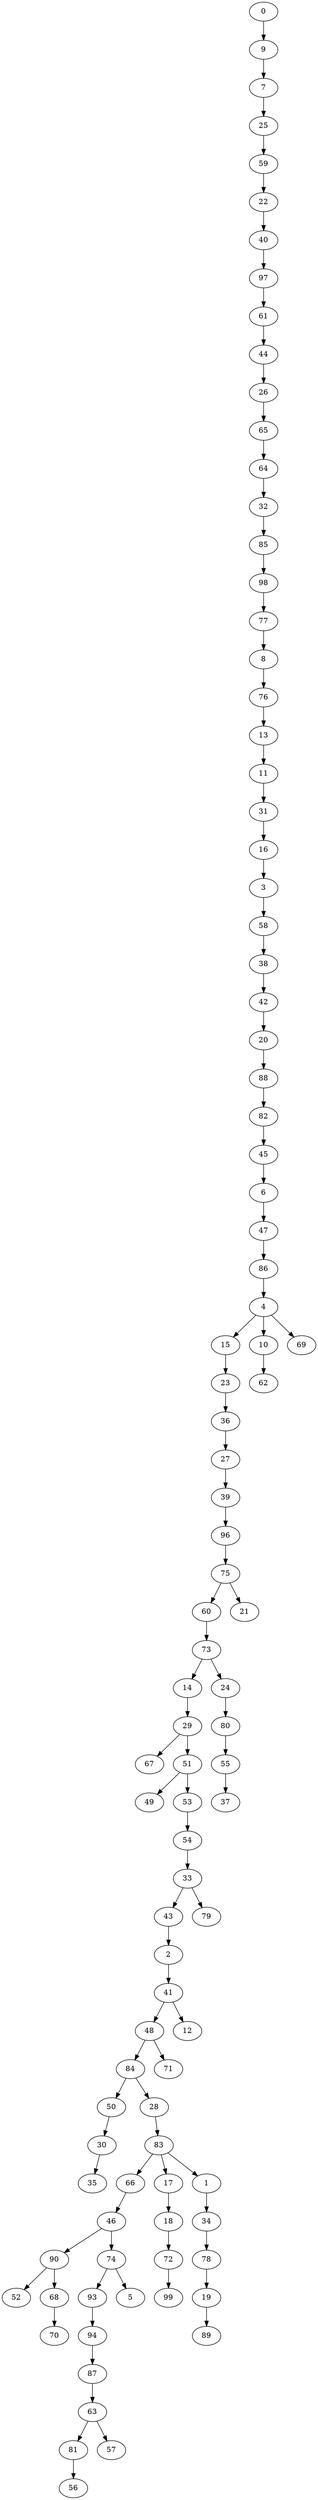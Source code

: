 digraph {
	0 [label=0]
	9 [label=9]
	7 [label=7]
	25 [label=25]
	59 [label=59]
	22 [label=22]
	40 [label=40]
	97 [label=97]
	61 [label=61]
	44 [label=44]
	26 [label=26]
	65 [label=65]
	64 [label=64]
	32 [label=32]
	85 [label=85]
	98 [label=98]
	77 [label=77]
	8 [label=8]
	76 [label=76]
	13 [label=13]
	11 [label=11]
	31 [label=31]
	16 [label=16]
	3 [label=3]
	58 [label=58]
	38 [label=38]
	42 [label=42]
	20 [label=20]
	88 [label=88]
	82 [label=82]
	45 [label=45]
	6 [label=6]
	47 [label=47]
	86 [label=86]
	4 [label=4]
	15 [label=15]
	23 [label=23]
	36 [label=36]
	27 [label=27]
	39 [label=39]
	96 [label=96]
	75 [label=75]
	60 [label=60]
	73 [label=73]
	14 [label=14]
	29 [label=29]
	67 [label=67]
	51 [label=51]
	49 [label=49]
	53 [label=53]
	54 [label=54]
	33 [label=33]
	43 [label=43]
	2 [label=2]
	41 [label=41]
	48 [label=48]
	84 [label=84]
	50 [label=50]
	30 [label=30]
	35 [label=35]
	28 [label=28]
	83 [label=83]
	66 [label=66]
	46 [label=46]
	90 [label=90]
	52 [label=52]
	68 [label=68]
	70 [label=70]
	74 [label=74]
	93 [label=93]
	94 [label=94]
	87 [label=87]
	63 [label=63]
	81 [label=81]
	56 [label=56]
	57 [label=57]
	5 [label=5]
	17 [label=17]
	18 [label=18]
	72 [label=72]
	99 [label=99]
	1 [label=1]
	34 [label=34]
	78 [label=78]
	19 [label=19]
	89 [label=89]
	71 [label=71]
	12 [label=12]
	79 [label=79]
	24 [label=24]
	80 [label=80]
	55 [label=55]
	37 [label=37]
	21 [label=21]
	10 [label=10]
	62 [label=62]
	69 [label=69]
	0 -> 9
	9 -> 7
	7 -> 25
	25 -> 59
	59 -> 22
	22 -> 40
	40 -> 97
	97 -> 61
	61 -> 44
	44 -> 26
	26 -> 65
	65 -> 64
	64 -> 32
	32 -> 85
	85 -> 98
	98 -> 77
	77 -> 8
	8 -> 76
	76 -> 13
	13 -> 11
	11 -> 31
	31 -> 16
	16 -> 3
	3 -> 58
	58 -> 38
	38 -> 42
	42 -> 20
	20 -> 88
	88 -> 82
	82 -> 45
	45 -> 6
	6 -> 47
	47 -> 86
	86 -> 4
	4 -> 15
	15 -> 23
	23 -> 36
	36 -> 27
	27 -> 39
	39 -> 96
	96 -> 75
	75 -> 60
	60 -> 73
	73 -> 14
	14 -> 29
	29 -> 67
	29 -> 51
	51 -> 49
	51 -> 53
	53 -> 54
	54 -> 33
	33 -> 43
	43 -> 2
	2 -> 41
	41 -> 48
	48 -> 84
	84 -> 50
	50 -> 30
	30 -> 35
	84 -> 28
	28 -> 83
	83 -> 66
	66 -> 46
	46 -> 90
	90 -> 52
	90 -> 68
	68 -> 70
	46 -> 74
	74 -> 93
	93 -> 94
	94 -> 87
	87 -> 63
	63 -> 81
	81 -> 56
	63 -> 57
	74 -> 5
	83 -> 17
	17 -> 18
	18 -> 72
	72 -> 99
	83 -> 1
	1 -> 34
	34 -> 78
	78 -> 19
	19 -> 89
	48 -> 71
	41 -> 12
	33 -> 79
	73 -> 24
	24 -> 80
	80 -> 55
	55 -> 37
	75 -> 21
	4 -> 10
	10 -> 62
	4 -> 69
}
